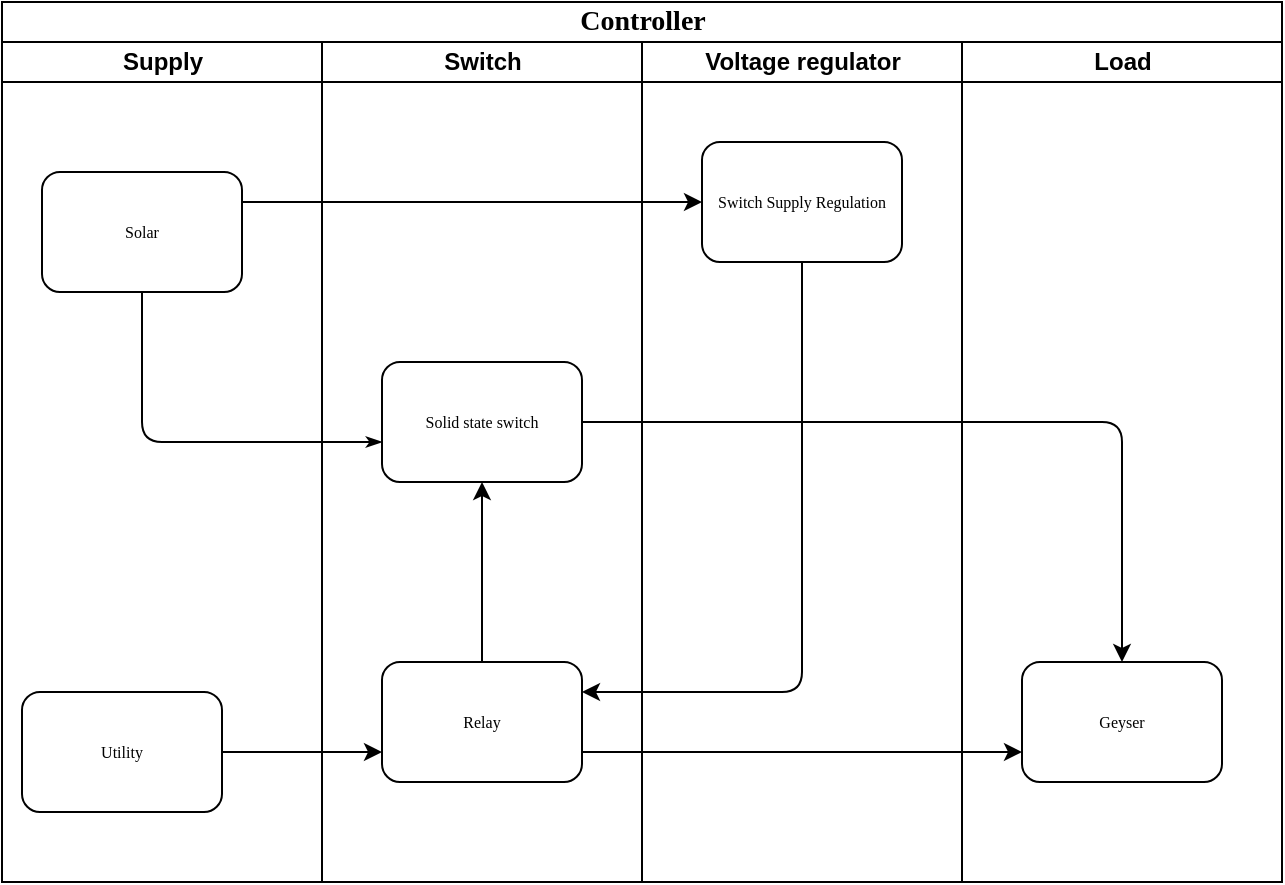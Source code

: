 <mxfile version="20.0.3" type="device"><diagram name="Page-1" id="74e2e168-ea6b-b213-b513-2b3c1d86103e"><mxGraphModel dx="1038" dy="487" grid="1" gridSize="10" guides="1" tooltips="1" connect="1" arrows="1" fold="1" page="1" pageScale="1" pageWidth="1100" pageHeight="850" background="none" math="0" shadow="0"><root><mxCell id="0"/><mxCell id="1" parent="0"/><mxCell id="77e6c97f196da883-1" value="Controller" style="swimlane;html=1;childLayout=stackLayout;startSize=20;rounded=0;shadow=0;labelBackgroundColor=none;strokeWidth=1;fontFamily=Verdana;fontSize=14;align=center;" parent="1" vertex="1"><mxGeometry x="60" width="640" height="440" as="geometry"/></mxCell><mxCell id="77e6c97f196da883-2" value="Supply" style="swimlane;html=1;startSize=20;" parent="77e6c97f196da883-1" vertex="1"><mxGeometry y="20" width="160" height="420" as="geometry"/></mxCell><mxCell id="77e6c97f196da883-8" value="Solar" style="rounded=1;whiteSpace=wrap;html=1;shadow=0;labelBackgroundColor=none;strokeWidth=1;fontFamily=Verdana;fontSize=8;align=center;" parent="77e6c97f196da883-2" vertex="1"><mxGeometry x="20" y="65" width="100" height="60" as="geometry"/></mxCell><mxCell id="0CXls6KaxedqoB9FOHgf-1" value="Utility" style="rounded=1;whiteSpace=wrap;html=1;shadow=0;labelBackgroundColor=none;strokeWidth=1;fontFamily=Verdana;fontSize=8;align=center;" vertex="1" parent="77e6c97f196da883-2"><mxGeometry x="10" y="325" width="100" height="60" as="geometry"/></mxCell><mxCell id="77e6c97f196da883-26" style="edgeStyle=orthogonalEdgeStyle;rounded=1;html=1;labelBackgroundColor=none;startArrow=none;startFill=0;startSize=5;endArrow=classicThin;endFill=1;endSize=5;jettySize=auto;orthogonalLoop=1;strokeWidth=1;fontFamily=Verdana;fontSize=8" parent="77e6c97f196da883-1" source="77e6c97f196da883-8" target="77e6c97f196da883-11" edge="1"><mxGeometry relative="1" as="geometry"><Array as="points"><mxPoint x="70" y="220"/></Array></mxGeometry></mxCell><mxCell id="77e6c97f196da883-3" value="Switch" style="swimlane;html=1;startSize=20;" parent="77e6c97f196da883-1" vertex="1"><mxGeometry x="160" y="20" width="160" height="420" as="geometry"/></mxCell><mxCell id="77e6c97f196da883-11" value="Solid state switch" style="rounded=1;whiteSpace=wrap;html=1;shadow=0;labelBackgroundColor=none;strokeWidth=1;fontFamily=Verdana;fontSize=8;align=center;" parent="77e6c97f196da883-3" vertex="1"><mxGeometry x="30" y="160" width="100" height="60" as="geometry"/></mxCell><mxCell id="0CXls6KaxedqoB9FOHgf-15" style="edgeStyle=orthogonalEdgeStyle;rounded=1;orthogonalLoop=1;jettySize=auto;html=1;entryX=0.5;entryY=1;entryDx=0;entryDy=0;" edge="1" parent="77e6c97f196da883-3" source="0CXls6KaxedqoB9FOHgf-3" target="77e6c97f196da883-11"><mxGeometry relative="1" as="geometry"/></mxCell><mxCell id="0CXls6KaxedqoB9FOHgf-3" value="Relay" style="rounded=1;whiteSpace=wrap;html=1;shadow=0;labelBackgroundColor=none;strokeWidth=1;fontFamily=Verdana;fontSize=8;align=center;" vertex="1" parent="77e6c97f196da883-3"><mxGeometry x="30" y="310" width="100" height="60" as="geometry"/></mxCell><mxCell id="77e6c97f196da883-4" value="Voltage regulator" style="swimlane;html=1;startSize=20;" parent="77e6c97f196da883-1" vertex="1"><mxGeometry x="320" y="20" width="160" height="420" as="geometry"/></mxCell><mxCell id="0CXls6KaxedqoB9FOHgf-6" value="Switch Supply Regulation" style="rounded=1;whiteSpace=wrap;html=1;shadow=0;labelBackgroundColor=none;strokeWidth=1;fontFamily=Verdana;fontSize=8;align=center;" vertex="1" parent="77e6c97f196da883-4"><mxGeometry x="30" y="50" width="100" height="60" as="geometry"/></mxCell><mxCell id="0CXls6KaxedqoB9FOHgf-7" style="edgeStyle=orthogonalEdgeStyle;rounded=1;orthogonalLoop=1;jettySize=auto;html=1;entryX=0;entryY=0.5;entryDx=0;entryDy=0;" edge="1" parent="77e6c97f196da883-1" source="77e6c97f196da883-8" target="0CXls6KaxedqoB9FOHgf-6"><mxGeometry relative="1" as="geometry"><Array as="points"><mxPoint x="280" y="100"/><mxPoint x="280" y="100"/></Array></mxGeometry></mxCell><mxCell id="0CXls6KaxedqoB9FOHgf-11" style="edgeStyle=orthogonalEdgeStyle;rounded=1;orthogonalLoop=1;jettySize=auto;html=1;entryX=0.5;entryY=0;entryDx=0;entryDy=0;" edge="1" parent="77e6c97f196da883-1" source="77e6c97f196da883-11" target="0CXls6KaxedqoB9FOHgf-18"><mxGeometry relative="1" as="geometry"><mxPoint x="490" y="310" as="targetPoint"/></mxGeometry></mxCell><mxCell id="0CXls6KaxedqoB9FOHgf-14" style="edgeStyle=orthogonalEdgeStyle;rounded=1;orthogonalLoop=1;jettySize=auto;html=1;entryX=1;entryY=0.25;entryDx=0;entryDy=0;" edge="1" parent="77e6c97f196da883-1" source="0CXls6KaxedqoB9FOHgf-6" target="0CXls6KaxedqoB9FOHgf-3"><mxGeometry relative="1" as="geometry"><Array as="points"><mxPoint x="400" y="345"/></Array></mxGeometry></mxCell><mxCell id="0CXls6KaxedqoB9FOHgf-17" value="Load" style="swimlane;html=1;startSize=20;" vertex="1" parent="77e6c97f196da883-1"><mxGeometry x="480" y="20" width="160" height="420" as="geometry"/></mxCell><mxCell id="0CXls6KaxedqoB9FOHgf-18" value="Geyser" style="rounded=1;whiteSpace=wrap;html=1;shadow=0;labelBackgroundColor=none;strokeWidth=1;fontFamily=Verdana;fontSize=8;align=center;" vertex="1" parent="0CXls6KaxedqoB9FOHgf-17"><mxGeometry x="30" y="310" width="100" height="60" as="geometry"/></mxCell><mxCell id="0CXls6KaxedqoB9FOHgf-19" style="edgeStyle=orthogonalEdgeStyle;rounded=1;orthogonalLoop=1;jettySize=auto;html=1;exitX=1;exitY=0.75;exitDx=0;exitDy=0;entryX=0;entryY=0.75;entryDx=0;entryDy=0;" edge="1" parent="77e6c97f196da883-1" source="0CXls6KaxedqoB9FOHgf-3" target="0CXls6KaxedqoB9FOHgf-18"><mxGeometry relative="1" as="geometry"/></mxCell><mxCell id="0CXls6KaxedqoB9FOHgf-22" style="edgeStyle=orthogonalEdgeStyle;rounded=1;orthogonalLoop=1;jettySize=auto;html=1;entryX=0;entryY=0.75;entryDx=0;entryDy=0;" edge="1" parent="77e6c97f196da883-1" source="0CXls6KaxedqoB9FOHgf-1" target="0CXls6KaxedqoB9FOHgf-3"><mxGeometry relative="1" as="geometry"/></mxCell></root></mxGraphModel></diagram></mxfile>